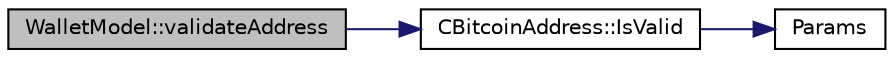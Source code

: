 digraph "WalletModel::validateAddress"
{
  edge [fontname="Helvetica",fontsize="10",labelfontname="Helvetica",labelfontsize="10"];
  node [fontname="Helvetica",fontsize="10",shape=record];
  rankdir="LR";
  Node1467 [label="WalletModel::validateAddress",height=0.2,width=0.4,color="black", fillcolor="grey75", style="filled", fontcolor="black"];
  Node1467 -> Node1468 [color="midnightblue",fontsize="10",style="solid",fontname="Helvetica"];
  Node1468 [label="CBitcoinAddress::IsValid",height=0.2,width=0.4,color="black", fillcolor="white", style="filled",URL="$class_c_bitcoin_address.html#ab39907ce6895062a8f8bf585270ef13b"];
  Node1468 -> Node1469 [color="midnightblue",fontsize="10",style="solid",fontname="Helvetica"];
  Node1469 [label="Params",height=0.2,width=0.4,color="black", fillcolor="white", style="filled",URL="$chainparams_8cpp.html#ace5c5b706d71a324a417dd2db394fd4a",tooltip="Return the currently selected parameters. "];
}
